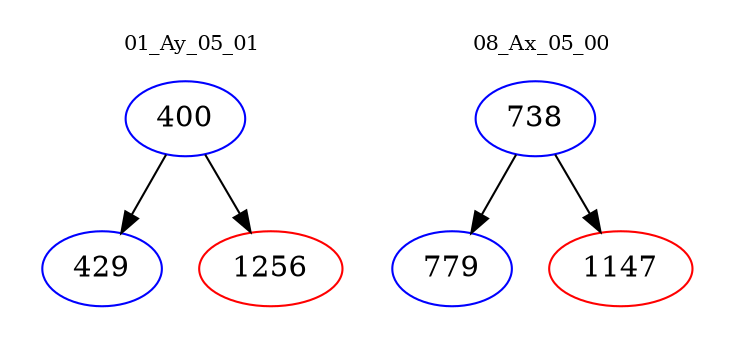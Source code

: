 digraph{
subgraph cluster_0 {
color = white
label = "01_Ay_05_01";
fontsize=10;
T0_400 [label="400", color="blue"]
T0_400 -> T0_429 [color="black"]
T0_429 [label="429", color="blue"]
T0_400 -> T0_1256 [color="black"]
T0_1256 [label="1256", color="red"]
}
subgraph cluster_1 {
color = white
label = "08_Ax_05_00";
fontsize=10;
T1_738 [label="738", color="blue"]
T1_738 -> T1_779 [color="black"]
T1_779 [label="779", color="blue"]
T1_738 -> T1_1147 [color="black"]
T1_1147 [label="1147", color="red"]
}
}

